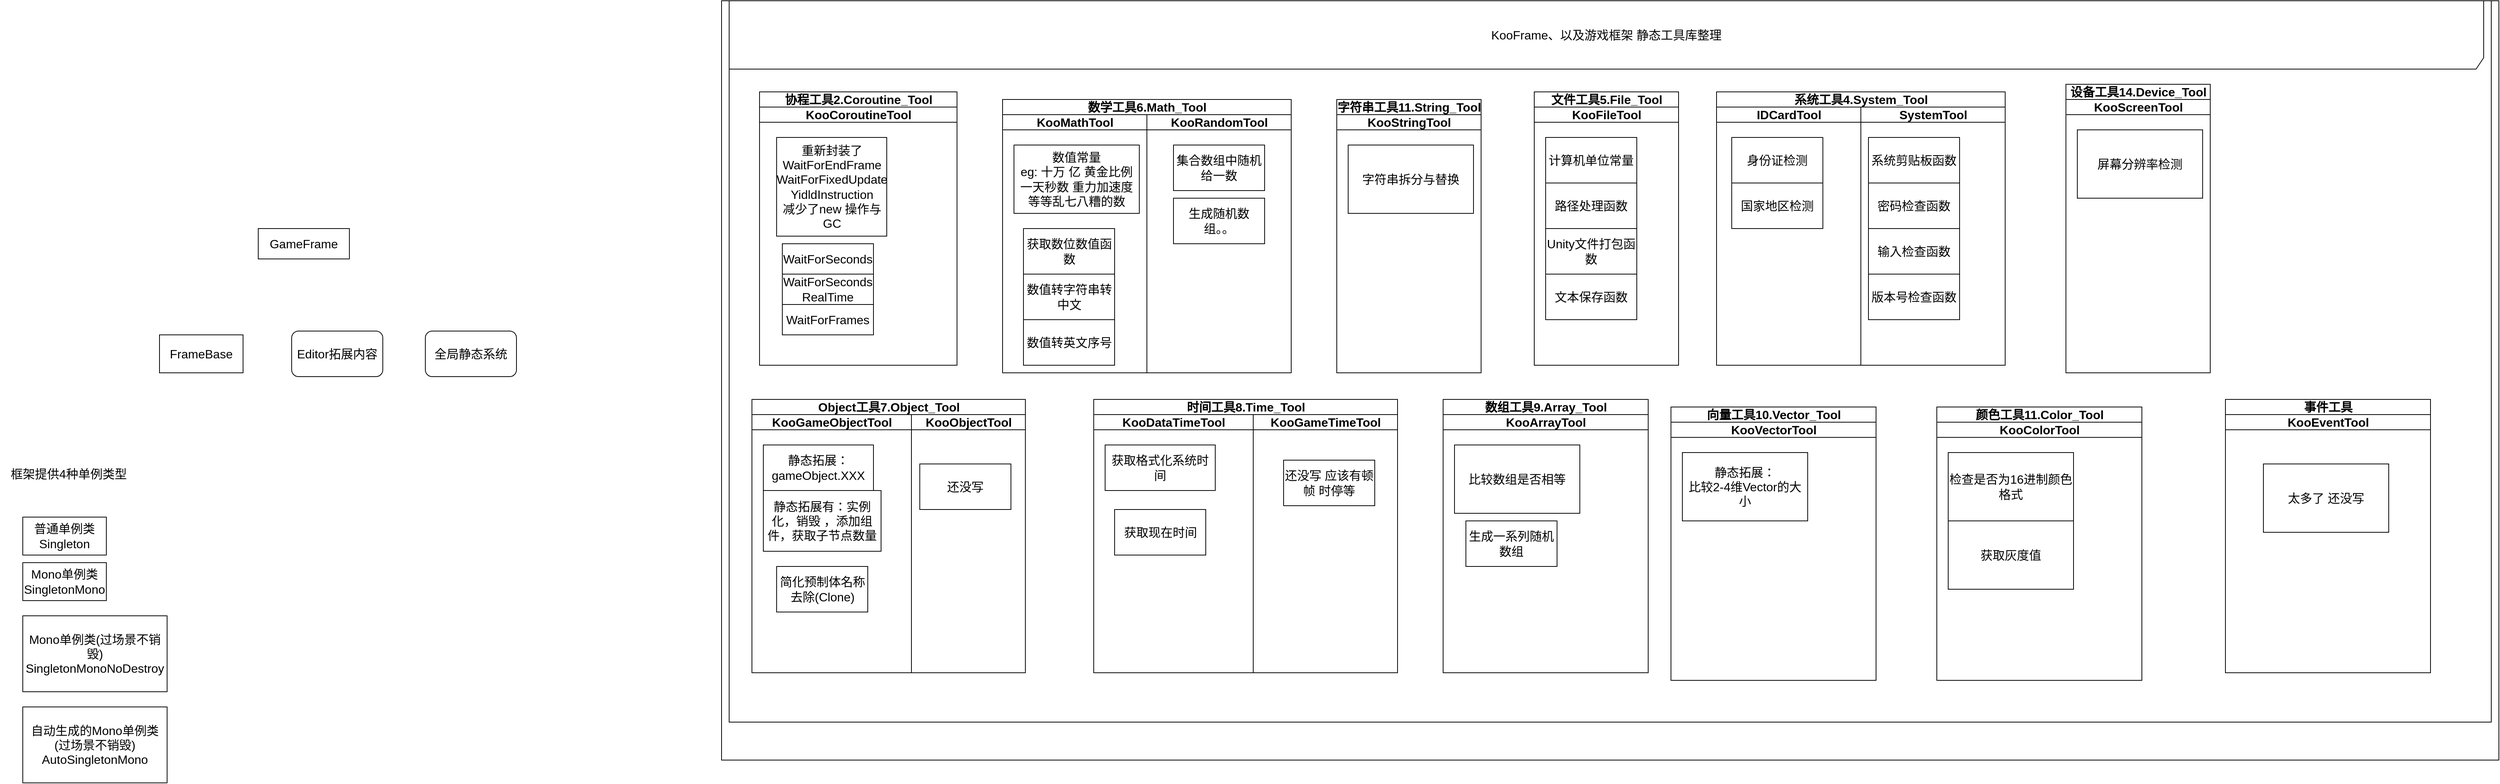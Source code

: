 <mxfile version="21.6.7" type="github">
  <diagram id="C5RBs43oDa-KdzZeNtuy" name="Page-1">
    <mxGraphModel dx="4513" dy="1669" grid="1" gridSize="10" guides="1" tooltips="1" connect="1" arrows="1" fold="1" page="1" pageScale="1" pageWidth="827" pageHeight="1169" math="0" shadow="0">
      <root>
        <mxCell id="WIyWlLk6GJQsqaUBKTNV-0" />
        <mxCell id="WIyWlLk6GJQsqaUBKTNV-1" parent="WIyWlLk6GJQsqaUBKTNV-0" />
        <mxCell id="F6jERzwJOLFk2rBwIkmr-188" value="" style="rounded=0;whiteSpace=wrap;html=1;fontSize=16;" vertex="1" parent="WIyWlLk6GJQsqaUBKTNV-1">
          <mxGeometry x="920" y="40" width="2340" height="1000" as="geometry" />
        </mxCell>
        <mxCell id="F6jERzwJOLFk2rBwIkmr-0" value="GameFrame" style="rounded=0;whiteSpace=wrap;html=1;fontSize=16;" vertex="1" parent="WIyWlLk6GJQsqaUBKTNV-1">
          <mxGeometry x="310" y="340" width="120" height="40" as="geometry" />
        </mxCell>
        <mxCell id="F6jERzwJOLFk2rBwIkmr-2" value="Editor拓展内容" style="rounded=1;whiteSpace=wrap;html=1;fontSize=16;" vertex="1" parent="WIyWlLk6GJQsqaUBKTNV-1">
          <mxGeometry x="354" y="475" width="120" height="60" as="geometry" />
        </mxCell>
        <mxCell id="F6jERzwJOLFk2rBwIkmr-3" value="全局静态系统" style="rounded=1;whiteSpace=wrap;html=1;fontSize=16;" vertex="1" parent="WIyWlLk6GJQsqaUBKTNV-1">
          <mxGeometry x="530" y="475" width="120" height="60" as="geometry" />
        </mxCell>
        <mxCell id="F6jERzwJOLFk2rBwIkmr-9" value="FrameBase" style="html=1;whiteSpace=wrap;fontSize=16;" vertex="1" parent="WIyWlLk6GJQsqaUBKTNV-1">
          <mxGeometry x="180" y="480" width="110" height="50" as="geometry" />
        </mxCell>
        <mxCell id="F6jERzwJOLFk2rBwIkmr-10" value="框架提供4种单例类型" style="text;html=1;align=center;verticalAlign=middle;resizable=0;points=[];autosize=1;strokeColor=none;fillColor=none;fontSize=16;" vertex="1" parent="WIyWlLk6GJQsqaUBKTNV-1">
          <mxGeometry x="-30" y="648" width="180" height="30" as="geometry" />
        </mxCell>
        <mxCell id="F6jERzwJOLFk2rBwIkmr-19" value="普通单例类&lt;br&gt;Singleton" style="html=1;whiteSpace=wrap;fontSize=16;" vertex="1" parent="WIyWlLk6GJQsqaUBKTNV-1">
          <mxGeometry y="720" width="110" height="50" as="geometry" />
        </mxCell>
        <mxCell id="F6jERzwJOLFk2rBwIkmr-20" value="Mono单例类&lt;br&gt;SingletonMono" style="html=1;whiteSpace=wrap;fontSize=16;" vertex="1" parent="WIyWlLk6GJQsqaUBKTNV-1">
          <mxGeometry y="780" width="110" height="50" as="geometry" />
        </mxCell>
        <mxCell id="F6jERzwJOLFk2rBwIkmr-21" value="Mono单例类(过场景不销毁)&lt;br&gt;SingletonMonoNoDestroy&lt;br&gt;" style="html=1;whiteSpace=wrap;fontSize=16;" vertex="1" parent="WIyWlLk6GJQsqaUBKTNV-1">
          <mxGeometry y="850" width="190" height="100" as="geometry" />
        </mxCell>
        <mxCell id="F6jERzwJOLFk2rBwIkmr-23" value="自动生成的Mono单例类(过场景不销毁)&lt;br&gt;AutoSingletonMono" style="html=1;whiteSpace=wrap;fontSize=16;" vertex="1" parent="WIyWlLk6GJQsqaUBKTNV-1">
          <mxGeometry y="970" width="190" height="100" as="geometry" />
        </mxCell>
        <mxCell id="F6jERzwJOLFk2rBwIkmr-42" value="系统工具4.System_Tool" style="swimlane;childLayout=stackLayout;resizeParent=1;resizeParentMax=0;startSize=20;html=1;fontSize=16;" vertex="1" parent="WIyWlLk6GJQsqaUBKTNV-1">
          <mxGeometry x="2230" y="160" width="380" height="360" as="geometry" />
        </mxCell>
        <mxCell id="F6jERzwJOLFk2rBwIkmr-43" value="IDCardTool" style="swimlane;startSize=20;html=1;fontSize=16;" vertex="1" parent="F6jERzwJOLFk2rBwIkmr-42">
          <mxGeometry y="20" width="190" height="340" as="geometry" />
        </mxCell>
        <mxCell id="F6jERzwJOLFk2rBwIkmr-100" value="身份证检测" style="whiteSpace=wrap;html=1;fontSize=16;" vertex="1" parent="F6jERzwJOLFk2rBwIkmr-43">
          <mxGeometry x="20.0" y="40" width="120" height="60" as="geometry" />
        </mxCell>
        <mxCell id="F6jERzwJOLFk2rBwIkmr-102" value="国家地区检测" style="whiteSpace=wrap;html=1;fontSize=16;" vertex="1" parent="F6jERzwJOLFk2rBwIkmr-43">
          <mxGeometry x="20.0" y="100" width="120" height="60" as="geometry" />
        </mxCell>
        <mxCell id="F6jERzwJOLFk2rBwIkmr-44" value="SystemTool" style="swimlane;startSize=20;html=1;fontSize=16;" vertex="1" parent="F6jERzwJOLFk2rBwIkmr-42">
          <mxGeometry x="190" y="20" width="190" height="340" as="geometry" />
        </mxCell>
        <mxCell id="F6jERzwJOLFk2rBwIkmr-53" value="密码检查函数" style="whiteSpace=wrap;html=1;fontSize=16;" vertex="1" parent="F6jERzwJOLFk2rBwIkmr-44">
          <mxGeometry x="10.0" y="100" width="120" height="60" as="geometry" />
        </mxCell>
        <mxCell id="F6jERzwJOLFk2rBwIkmr-54" value="输入检查函数" style="whiteSpace=wrap;html=1;fontSize=16;" vertex="1" parent="F6jERzwJOLFk2rBwIkmr-44">
          <mxGeometry x="10.0" y="160" width="120" height="60" as="geometry" />
        </mxCell>
        <mxCell id="F6jERzwJOLFk2rBwIkmr-61" style="edgeStyle=none;curved=1;rounded=0;orthogonalLoop=1;jettySize=auto;html=1;exitX=1;exitY=0.5;exitDx=0;exitDy=0;fontSize=12;startSize=8;endSize=8;" edge="1" parent="F6jERzwJOLFk2rBwIkmr-44" source="F6jERzwJOLFk2rBwIkmr-53" target="F6jERzwJOLFk2rBwIkmr-53">
          <mxGeometry relative="1" as="geometry" />
        </mxCell>
        <mxCell id="F6jERzwJOLFk2rBwIkmr-52" value="系统剪贴板函数" style="whiteSpace=wrap;html=1;fontSize=16;" vertex="1" parent="F6jERzwJOLFk2rBwIkmr-44">
          <mxGeometry x="10.0" y="40" width="120" height="60" as="geometry" />
        </mxCell>
        <mxCell id="F6jERzwJOLFk2rBwIkmr-55" value="版本号检查函数" style="whiteSpace=wrap;html=1;fontSize=16;" vertex="1" parent="F6jERzwJOLFk2rBwIkmr-44">
          <mxGeometry x="10.0" y="220" width="120" height="60" as="geometry" />
        </mxCell>
        <mxCell id="F6jERzwJOLFk2rBwIkmr-76" value="KooFrame、以及游戏框架 静态工具库整理" style="shape=umlFrame;whiteSpace=wrap;html=1;pointerEvents=0;fontSize=16;width=2310;height=90;" vertex="1" parent="WIyWlLk6GJQsqaUBKTNV-1">
          <mxGeometry x="930" y="40" width="2320" height="950" as="geometry" />
        </mxCell>
        <mxCell id="F6jERzwJOLFk2rBwIkmr-77" value="数学工具6.Math_Tool" style="swimlane;childLayout=stackLayout;resizeParent=1;resizeParentMax=0;startSize=20;html=1;fontSize=16;" vertex="1" parent="WIyWlLk6GJQsqaUBKTNV-1">
          <mxGeometry x="1290" y="170" width="380" height="360" as="geometry" />
        </mxCell>
        <mxCell id="F6jERzwJOLFk2rBwIkmr-78" value="KooMathTool" style="swimlane;startSize=20;html=1;fontSize=16;" vertex="1" parent="F6jERzwJOLFk2rBwIkmr-77">
          <mxGeometry y="20" width="190" height="340" as="geometry" />
        </mxCell>
        <mxCell id="F6jERzwJOLFk2rBwIkmr-79" value="数值常量&lt;br&gt;eg: 十万 亿 黄金比例 一天秒数 重力加速度等等乱七八糟的数" style="whiteSpace=wrap;html=1;fontSize=16;" vertex="1" parent="F6jERzwJOLFk2rBwIkmr-78">
          <mxGeometry x="15" y="40" width="165" height="90" as="geometry" />
        </mxCell>
        <mxCell id="F6jERzwJOLFk2rBwIkmr-80" value="获取数位数值函数" style="whiteSpace=wrap;html=1;fontSize=16;" vertex="1" parent="F6jERzwJOLFk2rBwIkmr-78">
          <mxGeometry x="27.5" y="150" width="120" height="60" as="geometry" />
        </mxCell>
        <mxCell id="F6jERzwJOLFk2rBwIkmr-81" value="数值转字符串转中文" style="whiteSpace=wrap;html=1;fontSize=16;" vertex="1" parent="F6jERzwJOLFk2rBwIkmr-78">
          <mxGeometry x="27.5" y="210" width="120" height="60" as="geometry" />
        </mxCell>
        <mxCell id="F6jERzwJOLFk2rBwIkmr-82" value="数值转英文序号" style="whiteSpace=wrap;html=1;fontSize=16;" vertex="1" parent="F6jERzwJOLFk2rBwIkmr-78">
          <mxGeometry x="27.5" y="270" width="120" height="60" as="geometry" />
        </mxCell>
        <mxCell id="F6jERzwJOLFk2rBwIkmr-83" value="KooRandomTool" style="swimlane;startSize=20;html=1;fontSize=16;" vertex="1" parent="F6jERzwJOLFk2rBwIkmr-77">
          <mxGeometry x="190" y="20" width="190" height="340" as="geometry" />
        </mxCell>
        <mxCell id="F6jERzwJOLFk2rBwIkmr-84" value="集合数组中随机给一数" style="whiteSpace=wrap;html=1;fontSize=16;" vertex="1" parent="F6jERzwJOLFk2rBwIkmr-83">
          <mxGeometry x="35.0" y="40" width="120" height="60" as="geometry" />
        </mxCell>
        <mxCell id="F6jERzwJOLFk2rBwIkmr-88" value="生成随机数组。。" style="whiteSpace=wrap;html=1;fontSize=16;" vertex="1" parent="F6jERzwJOLFk2rBwIkmr-83">
          <mxGeometry x="35" y="110" width="120" height="60" as="geometry" />
        </mxCell>
        <mxCell id="F6jERzwJOLFk2rBwIkmr-89" value="Object工具7.Object_Tool" style="swimlane;childLayout=stackLayout;resizeParent=1;resizeParentMax=0;startSize=20;html=1;fontSize=16;" vertex="1" parent="WIyWlLk6GJQsqaUBKTNV-1">
          <mxGeometry x="960" y="565" width="360" height="360" as="geometry" />
        </mxCell>
        <mxCell id="F6jERzwJOLFk2rBwIkmr-90" value="KooGameObjectTool" style="swimlane;startSize=20;html=1;fontSize=16;" vertex="1" parent="F6jERzwJOLFk2rBwIkmr-89">
          <mxGeometry y="20" width="210" height="340" as="geometry" />
        </mxCell>
        <mxCell id="F6jERzwJOLFk2rBwIkmr-91" value="静态拓展：&lt;br&gt;gameObject.XXX" style="whiteSpace=wrap;html=1;fontSize=16;" vertex="1" parent="F6jERzwJOLFk2rBwIkmr-90">
          <mxGeometry x="15" y="40" width="145" height="60" as="geometry" />
        </mxCell>
        <mxCell id="F6jERzwJOLFk2rBwIkmr-92" value="静态拓展有：实例化，销毁 ，添加组件，获取子节点数量" style="whiteSpace=wrap;html=1;fontSize=16;" vertex="1" parent="F6jERzwJOLFk2rBwIkmr-90">
          <mxGeometry x="15" y="100" width="155" height="80" as="geometry" />
        </mxCell>
        <mxCell id="F6jERzwJOLFk2rBwIkmr-94" value="简化预制体名称&lt;br&gt;去除(Clone)" style="whiteSpace=wrap;html=1;fontSize=16;" vertex="1" parent="F6jERzwJOLFk2rBwIkmr-90">
          <mxGeometry x="32.5" y="200" width="120" height="60" as="geometry" />
        </mxCell>
        <mxCell id="F6jERzwJOLFk2rBwIkmr-95" value="KooObjectTool" style="swimlane;startSize=20;html=1;fontSize=16;" vertex="1" parent="F6jERzwJOLFk2rBwIkmr-89">
          <mxGeometry x="210" y="20" width="150" height="340" as="geometry" />
        </mxCell>
        <mxCell id="F6jERzwJOLFk2rBwIkmr-96" value="还没写" style="whiteSpace=wrap;html=1;fontSize=16;" vertex="1" parent="F6jERzwJOLFk2rBwIkmr-95">
          <mxGeometry x="11.0" y="65" width="120" height="60" as="geometry" />
        </mxCell>
        <mxCell id="F6jERzwJOLFk2rBwIkmr-103" value="时间工具8.Time_Tool" style="swimlane;childLayout=stackLayout;resizeParent=1;resizeParentMax=0;startSize=20;html=1;fontSize=16;" vertex="1" parent="WIyWlLk6GJQsqaUBKTNV-1">
          <mxGeometry x="1410" y="565" width="400" height="360" as="geometry" />
        </mxCell>
        <mxCell id="F6jERzwJOLFk2rBwIkmr-104" value="KooDataTimeTool" style="swimlane;startSize=20;html=1;fontSize=16;" vertex="1" parent="F6jERzwJOLFk2rBwIkmr-103">
          <mxGeometry y="20" width="210" height="340" as="geometry" />
        </mxCell>
        <mxCell id="F6jERzwJOLFk2rBwIkmr-105" value="获取格式化系统时间" style="whiteSpace=wrap;html=1;fontSize=16;" vertex="1" parent="F6jERzwJOLFk2rBwIkmr-104">
          <mxGeometry x="15" y="40" width="145" height="60" as="geometry" />
        </mxCell>
        <mxCell id="F6jERzwJOLFk2rBwIkmr-107" value="获取现在时间" style="whiteSpace=wrap;html=1;fontSize=16;" vertex="1" parent="F6jERzwJOLFk2rBwIkmr-104">
          <mxGeometry x="27.5" y="125" width="120" height="60" as="geometry" />
        </mxCell>
        <mxCell id="F6jERzwJOLFk2rBwIkmr-108" value="KooGameTimeTool" style="swimlane;startSize=20;html=1;fontSize=16;" vertex="1" parent="F6jERzwJOLFk2rBwIkmr-103">
          <mxGeometry x="210" y="20" width="190" height="340" as="geometry" />
        </mxCell>
        <mxCell id="F6jERzwJOLFk2rBwIkmr-109" value="还没写 应该有顿帧 时停等" style="whiteSpace=wrap;html=1;fontSize=16;" vertex="1" parent="F6jERzwJOLFk2rBwIkmr-108">
          <mxGeometry x="40.0" y="60" width="120" height="60" as="geometry" />
        </mxCell>
        <mxCell id="F6jERzwJOLFk2rBwIkmr-113" value="数组工具9.Array_Tool" style="swimlane;childLayout=stackLayout;resizeParent=1;resizeParentMax=0;startSize=20;html=1;fontSize=16;" vertex="1" parent="WIyWlLk6GJQsqaUBKTNV-1">
          <mxGeometry x="1870" y="565" width="270" height="360" as="geometry" />
        </mxCell>
        <mxCell id="F6jERzwJOLFk2rBwIkmr-114" value="KooArrayTool" style="swimlane;startSize=20;html=1;fontSize=16;" vertex="1" parent="F6jERzwJOLFk2rBwIkmr-113">
          <mxGeometry y="20" width="270" height="340" as="geometry" />
        </mxCell>
        <mxCell id="F6jERzwJOLFk2rBwIkmr-115" value="比较数组是否相等" style="whiteSpace=wrap;html=1;fontSize=16;" vertex="1" parent="F6jERzwJOLFk2rBwIkmr-114">
          <mxGeometry x="15" y="40" width="165" height="90" as="geometry" />
        </mxCell>
        <mxCell id="F6jERzwJOLFk2rBwIkmr-122" value="生成一系列随机数组" style="whiteSpace=wrap;html=1;fontSize=16;" vertex="1" parent="WIyWlLk6GJQsqaUBKTNV-1">
          <mxGeometry x="1900" y="725" width="120" height="60" as="geometry" />
        </mxCell>
        <mxCell id="F6jERzwJOLFk2rBwIkmr-123" value="向量工具10.Vector_Tool" style="swimlane;childLayout=stackLayout;resizeParent=1;resizeParentMax=0;startSize=20;html=1;fontSize=16;" vertex="1" parent="WIyWlLk6GJQsqaUBKTNV-1">
          <mxGeometry x="2170" y="575" width="270" height="360" as="geometry" />
        </mxCell>
        <mxCell id="F6jERzwJOLFk2rBwIkmr-124" value="KooVectorTool" style="swimlane;startSize=20;html=1;fontSize=16;" vertex="1" parent="F6jERzwJOLFk2rBwIkmr-123">
          <mxGeometry y="20" width="270" height="340" as="geometry" />
        </mxCell>
        <mxCell id="F6jERzwJOLFk2rBwIkmr-125" value="静态拓展：&lt;br&gt;比较2-4维Vector的大小" style="whiteSpace=wrap;html=1;fontSize=16;" vertex="1" parent="F6jERzwJOLFk2rBwIkmr-124">
          <mxGeometry x="15" y="40" width="165" height="90" as="geometry" />
        </mxCell>
        <mxCell id="F6jERzwJOLFk2rBwIkmr-128" value="字符串工具11.String_Tool" style="swimlane;childLayout=stackLayout;resizeParent=1;resizeParentMax=0;startSize=20;html=1;fontSize=16;" vertex="1" parent="WIyWlLk6GJQsqaUBKTNV-1">
          <mxGeometry x="1730" y="170" width="190" height="360" as="geometry" />
        </mxCell>
        <mxCell id="F6jERzwJOLFk2rBwIkmr-129" value="KooStringTool" style="swimlane;startSize=20;html=1;fontSize=16;" vertex="1" parent="F6jERzwJOLFk2rBwIkmr-128">
          <mxGeometry y="20" width="190" height="340" as="geometry" />
        </mxCell>
        <mxCell id="F6jERzwJOLFk2rBwIkmr-130" value="字符串拆分与替换" style="whiteSpace=wrap;html=1;fontSize=16;" vertex="1" parent="F6jERzwJOLFk2rBwIkmr-129">
          <mxGeometry x="15" y="40" width="165" height="90" as="geometry" />
        </mxCell>
        <mxCell id="F6jERzwJOLFk2rBwIkmr-131" value="设备工具14.Device_Tool" style="swimlane;childLayout=stackLayout;resizeParent=1;resizeParentMax=0;startSize=20;html=1;fontSize=16;" vertex="1" parent="WIyWlLk6GJQsqaUBKTNV-1">
          <mxGeometry x="2690" y="150" width="190" height="380" as="geometry" />
        </mxCell>
        <mxCell id="F6jERzwJOLFk2rBwIkmr-132" value="KooScreenTool" style="swimlane;startSize=20;html=1;fontSize=16;" vertex="1" parent="F6jERzwJOLFk2rBwIkmr-131">
          <mxGeometry y="20" width="190" height="360" as="geometry" />
        </mxCell>
        <mxCell id="F6jERzwJOLFk2rBwIkmr-133" value="屏幕分辨率检测" style="whiteSpace=wrap;html=1;fontSize=16;" vertex="1" parent="F6jERzwJOLFk2rBwIkmr-132">
          <mxGeometry x="15" y="40" width="165" height="90" as="geometry" />
        </mxCell>
        <mxCell id="F6jERzwJOLFk2rBwIkmr-134" value="颜色工具11.Color_Tool" style="swimlane;childLayout=stackLayout;resizeParent=1;resizeParentMax=0;startSize=20;html=1;fontSize=16;" vertex="1" parent="WIyWlLk6GJQsqaUBKTNV-1">
          <mxGeometry x="2520" y="575" width="270" height="360" as="geometry" />
        </mxCell>
        <mxCell id="F6jERzwJOLFk2rBwIkmr-135" value="KooColorTool" style="swimlane;startSize=20;html=1;fontSize=16;" vertex="1" parent="F6jERzwJOLFk2rBwIkmr-134">
          <mxGeometry y="20" width="270" height="340" as="geometry" />
        </mxCell>
        <mxCell id="F6jERzwJOLFk2rBwIkmr-136" value="检查是否为16进制颜色格式" style="whiteSpace=wrap;html=1;fontSize=16;" vertex="1" parent="F6jERzwJOLFk2rBwIkmr-135">
          <mxGeometry x="15" y="40" width="165" height="90" as="geometry" />
        </mxCell>
        <mxCell id="F6jERzwJOLFk2rBwIkmr-146" value="获取灰度值" style="whiteSpace=wrap;html=1;fontSize=16;" vertex="1" parent="F6jERzwJOLFk2rBwIkmr-135">
          <mxGeometry x="15" y="130" width="165" height="90" as="geometry" />
        </mxCell>
        <mxCell id="F6jERzwJOLFk2rBwIkmr-152" value="协程工具2.Coroutine_Tool" style="swimlane;childLayout=stackLayout;resizeParent=1;resizeParentMax=0;startSize=20;html=1;fontSize=16;" vertex="1" parent="WIyWlLk6GJQsqaUBKTNV-1">
          <mxGeometry x="970" y="160" width="260" height="360" as="geometry" />
        </mxCell>
        <mxCell id="F6jERzwJOLFk2rBwIkmr-153" value="KooCoroutineTool" style="swimlane;startSize=20;html=1;fontSize=16;" vertex="1" parent="F6jERzwJOLFk2rBwIkmr-152">
          <mxGeometry y="20" width="260" height="340" as="geometry" />
        </mxCell>
        <mxCell id="F6jERzwJOLFk2rBwIkmr-154" value="重新封装了&lt;br&gt;WaitForEndFrame&lt;br&gt;WaitForFixedUpdate&lt;br&gt;YidldInstruction&lt;br&gt;减少了new 操作与GC" style="whiteSpace=wrap;html=1;fontSize=16;" vertex="1" parent="F6jERzwJOLFk2rBwIkmr-153">
          <mxGeometry x="22.5" y="40" width="145" height="130" as="geometry" />
        </mxCell>
        <mxCell id="F6jERzwJOLFk2rBwIkmr-159" value="WaitForSeconds" style="whiteSpace=wrap;html=1;fontSize=16;" vertex="1" parent="F6jERzwJOLFk2rBwIkmr-153">
          <mxGeometry x="30" y="180" width="120" height="40" as="geometry" />
        </mxCell>
        <mxCell id="F6jERzwJOLFk2rBwIkmr-164" value="WaitForSeconds&lt;br&gt;RealTime" style="whiteSpace=wrap;html=1;fontSize=16;" vertex="1" parent="F6jERzwJOLFk2rBwIkmr-153">
          <mxGeometry x="30" y="220" width="120" height="40" as="geometry" />
        </mxCell>
        <mxCell id="F6jERzwJOLFk2rBwIkmr-171" value="WaitForFrames" style="whiteSpace=wrap;html=1;fontSize=16;" vertex="1" parent="F6jERzwJOLFk2rBwIkmr-153">
          <mxGeometry x="30" y="260" width="120" height="40" as="geometry" />
        </mxCell>
        <mxCell id="F6jERzwJOLFk2rBwIkmr-173" value="事件工具" style="swimlane;childLayout=stackLayout;resizeParent=1;resizeParentMax=0;startSize=20;html=1;fontSize=16;" vertex="1" parent="WIyWlLk6GJQsqaUBKTNV-1">
          <mxGeometry x="2900" y="565" width="270" height="360" as="geometry" />
        </mxCell>
        <mxCell id="F6jERzwJOLFk2rBwIkmr-174" value="KooEventTool" style="swimlane;startSize=20;html=1;fontSize=16;" vertex="1" parent="F6jERzwJOLFk2rBwIkmr-173">
          <mxGeometry y="20" width="270" height="340" as="geometry" />
        </mxCell>
        <mxCell id="F6jERzwJOLFk2rBwIkmr-176" value="太多了 还没写" style="whiteSpace=wrap;html=1;fontSize=16;" vertex="1" parent="F6jERzwJOLFk2rBwIkmr-174">
          <mxGeometry x="50" y="65" width="165" height="90" as="geometry" />
        </mxCell>
        <mxCell id="F6jERzwJOLFk2rBwIkmr-56" value="文件工具5.File_Tool" style="swimlane;childLayout=stackLayout;resizeParent=1;resizeParentMax=0;startSize=20;html=1;fontSize=16;" vertex="1" parent="WIyWlLk6GJQsqaUBKTNV-1">
          <mxGeometry x="1990" y="160" width="190" height="360" as="geometry" />
        </mxCell>
        <mxCell id="F6jERzwJOLFk2rBwIkmr-59" value="KooFileTool" style="swimlane;startSize=20;html=1;fontSize=16;" vertex="1" parent="F6jERzwJOLFk2rBwIkmr-56">
          <mxGeometry y="20" width="190" height="340" as="geometry" />
        </mxCell>
        <mxCell id="F6jERzwJOLFk2rBwIkmr-60" value="计算机单位常量" style="whiteSpace=wrap;html=1;fontSize=16;" vertex="1" parent="F6jERzwJOLFk2rBwIkmr-59">
          <mxGeometry x="15.0" y="40" width="120" height="60" as="geometry" />
        </mxCell>
        <mxCell id="F6jERzwJOLFk2rBwIkmr-65" value="路径处理函数" style="whiteSpace=wrap;html=1;fontSize=16;" vertex="1" parent="F6jERzwJOLFk2rBwIkmr-59">
          <mxGeometry x="15.0" y="100" width="120" height="60" as="geometry" />
        </mxCell>
        <mxCell id="F6jERzwJOLFk2rBwIkmr-66" value="Unity文件打包函数" style="whiteSpace=wrap;html=1;fontSize=16;" vertex="1" parent="F6jERzwJOLFk2rBwIkmr-59">
          <mxGeometry x="15.0" y="160" width="120" height="60" as="geometry" />
        </mxCell>
        <mxCell id="F6jERzwJOLFk2rBwIkmr-67" value="文本保存函数" style="whiteSpace=wrap;html=1;fontSize=16;" vertex="1" parent="F6jERzwJOLFk2rBwIkmr-59">
          <mxGeometry x="15.0" y="220" width="120" height="60" as="geometry" />
        </mxCell>
      </root>
    </mxGraphModel>
  </diagram>
</mxfile>
